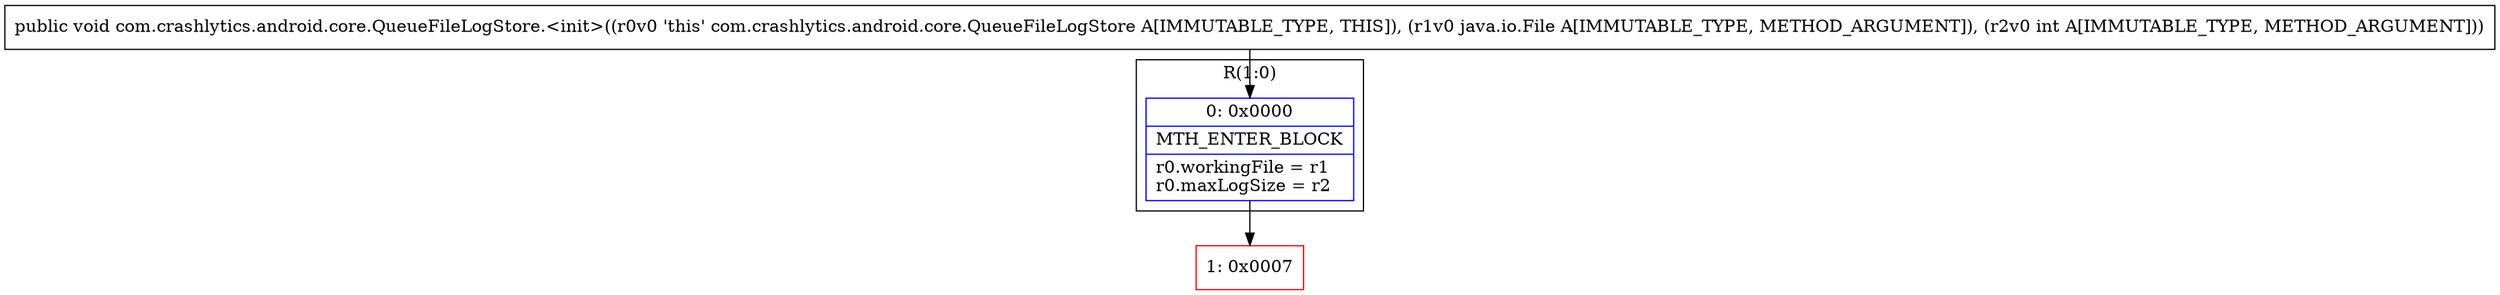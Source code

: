 digraph "CFG forcom.crashlytics.android.core.QueueFileLogStore.\<init\>(Ljava\/io\/File;I)V" {
subgraph cluster_Region_6218838 {
label = "R(1:0)";
node [shape=record,color=blue];
Node_0 [shape=record,label="{0\:\ 0x0000|MTH_ENTER_BLOCK\l|r0.workingFile = r1\lr0.maxLogSize = r2\l}"];
}
Node_1 [shape=record,color=red,label="{1\:\ 0x0007}"];
MethodNode[shape=record,label="{public void com.crashlytics.android.core.QueueFileLogStore.\<init\>((r0v0 'this' com.crashlytics.android.core.QueueFileLogStore A[IMMUTABLE_TYPE, THIS]), (r1v0 java.io.File A[IMMUTABLE_TYPE, METHOD_ARGUMENT]), (r2v0 int A[IMMUTABLE_TYPE, METHOD_ARGUMENT])) }"];
MethodNode -> Node_0;
Node_0 -> Node_1;
}


